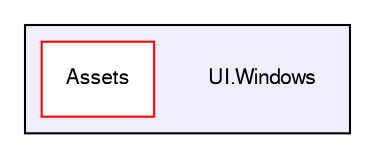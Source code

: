 digraph "UI.Windows" {
  compound=true
  node [ fontsize="10", fontname="FreeSans"];
  edge [ labelfontsize="10", labelfontname="FreeSans"];
  subgraph clusterdir_17091247df6930ac95b868ee9f966bda {
    graph [ bgcolor="#eeeeff", pencolor="black", label="" URL="dir_17091247df6930ac95b868ee9f966bda.html"];
    dir_17091247df6930ac95b868ee9f966bda [shape=plaintext label="UI.Windows"];
    dir_2a8c73e93c71fc24504a57b4dab72380 [shape=box label="Assets" color="red" fillcolor="white" style="filled" URL="dir_2a8c73e93c71fc24504a57b4dab72380.html"];
  }
}
